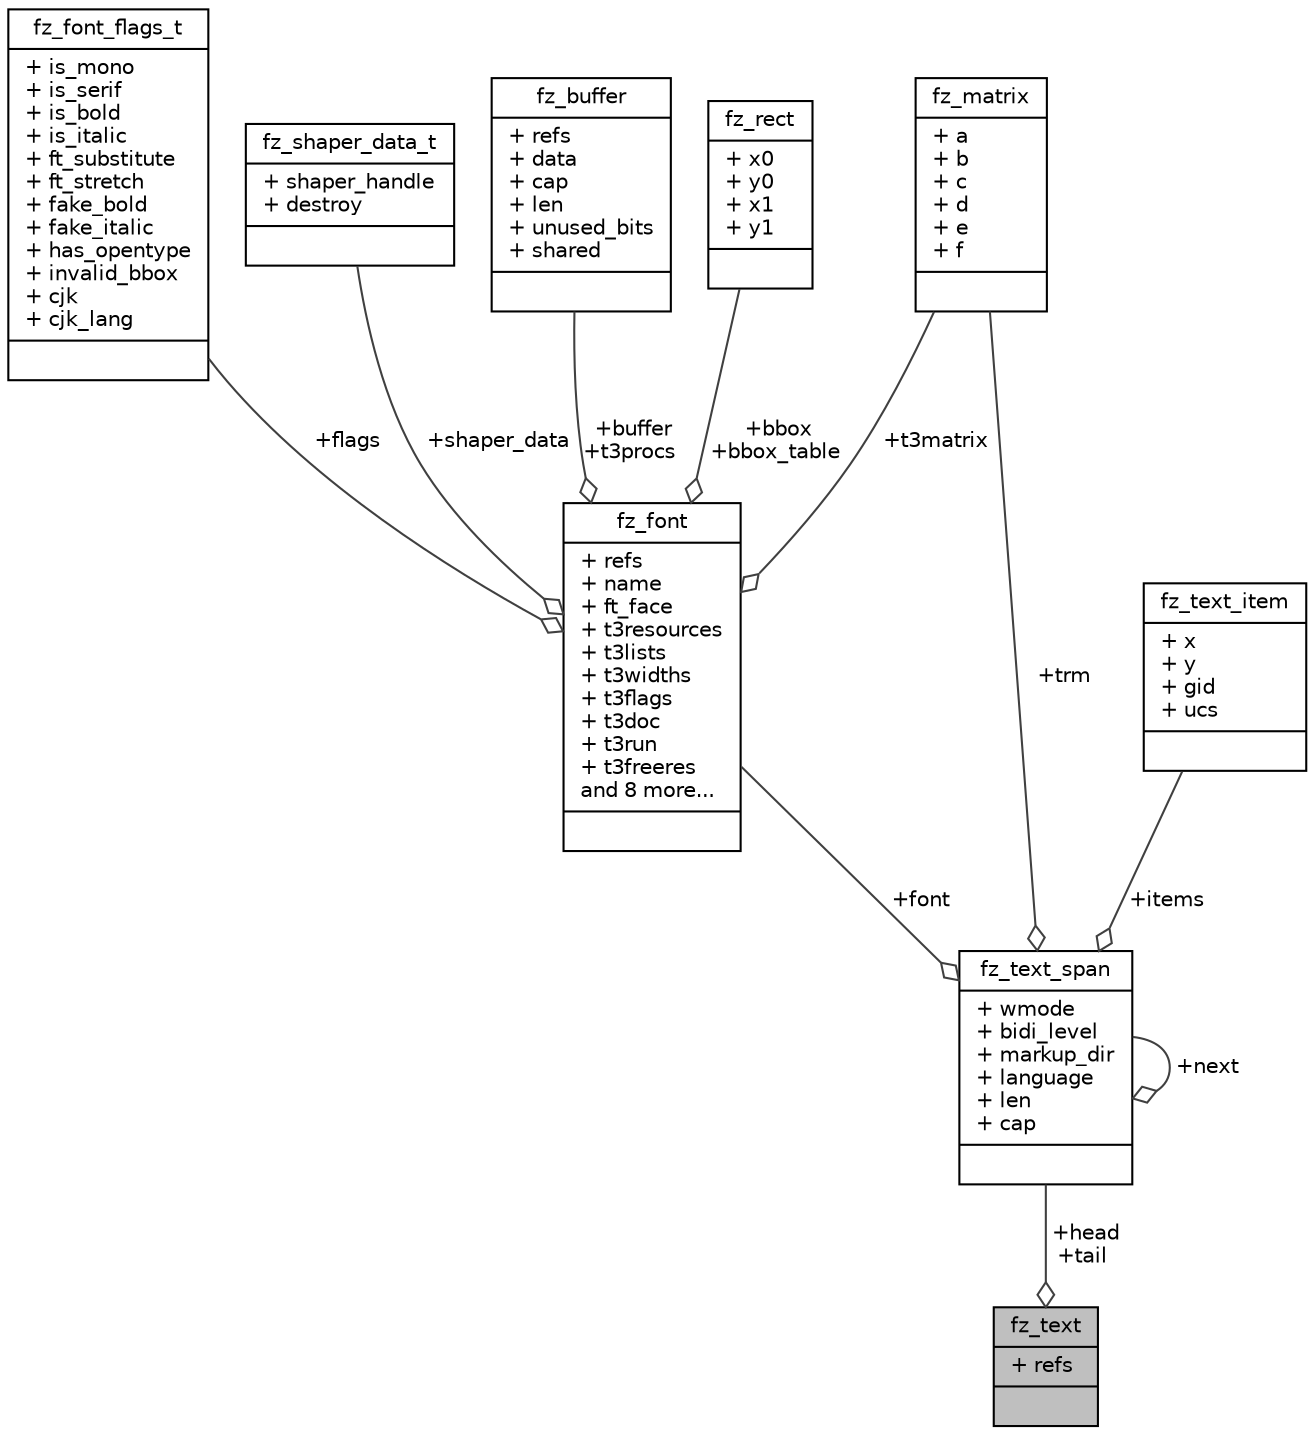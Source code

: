 digraph "fz_text"
{
 // LATEX_PDF_SIZE
  edge [fontname="Helvetica",fontsize="10",labelfontname="Helvetica",labelfontsize="10"];
  node [fontname="Helvetica",fontsize="10",shape=record];
  Node1 [label="{fz_text\n|+ refs\l|}",height=0.2,width=0.4,color="black", fillcolor="grey75", style="filled", fontcolor="black",tooltip=" "];
  Node2 -> Node1 [color="grey25",fontsize="10",style="solid",label=" +head\n+tail" ,arrowhead="odiamond",fontname="Helvetica"];
  Node2 [label="{fz_text_span\n|+ wmode\l+ bidi_level\l+ markup_dir\l+ language\l+ len\l+ cap\l|}",height=0.2,width=0.4,color="black", fillcolor="white", style="filled",URL="$structfz__text__span.html",tooltip=" "];
  Node3 -> Node2 [color="grey25",fontsize="10",style="solid",label=" +font" ,arrowhead="odiamond",fontname="Helvetica"];
  Node3 [label="{fz_font\n|+ refs\l+ name\l+ ft_face\l+ t3resources\l+ t3lists\l+ t3widths\l+ t3flags\l+ t3doc\l+ t3run\l+ t3freeres\land 8 more...\l|}",height=0.2,width=0.4,color="black", fillcolor="white", style="filled",URL="$structfz__font.html",tooltip=" "];
  Node4 -> Node3 [color="grey25",fontsize="10",style="solid",label=" +buffer\n+t3procs" ,arrowhead="odiamond",fontname="Helvetica"];
  Node4 [label="{fz_buffer\n|+ refs\l+ data\l+ cap\l+ len\l+ unused_bits\l+ shared\l|}",height=0.2,width=0.4,color="black", fillcolor="white", style="filled",URL="$structfz__buffer.html",tooltip=" "];
  Node5 -> Node3 [color="grey25",fontsize="10",style="solid",label=" +flags" ,arrowhead="odiamond",fontname="Helvetica"];
  Node5 [label="{fz_font_flags_t\n|+ is_mono\l+ is_serif\l+ is_bold\l+ is_italic\l+ ft_substitute\l+ ft_stretch\l+ fake_bold\l+ fake_italic\l+ has_opentype\l+ invalid_bbox\l+ cjk\l+ cjk_lang\l|}",height=0.2,width=0.4,color="black", fillcolor="white", style="filled",URL="$structfz__font__flags__t.html",tooltip=" "];
  Node6 -> Node3 [color="grey25",fontsize="10",style="solid",label=" +shaper_data" ,arrowhead="odiamond",fontname="Helvetica"];
  Node6 [label="{fz_shaper_data_t\n|+ shaper_handle\l+ destroy\l|}",height=0.2,width=0.4,color="black", fillcolor="white", style="filled",URL="$structfz__shaper__data__t.html",tooltip=" "];
  Node7 -> Node3 [color="grey25",fontsize="10",style="solid",label=" +t3matrix" ,arrowhead="odiamond",fontname="Helvetica"];
  Node7 [label="{fz_matrix\n|+ a\l+ b\l+ c\l+ d\l+ e\l+ f\l|}",height=0.2,width=0.4,color="black", fillcolor="white", style="filled",URL="$structfz__matrix.html",tooltip=" "];
  Node8 -> Node3 [color="grey25",fontsize="10",style="solid",label=" +bbox\n+bbox_table" ,arrowhead="odiamond",fontname="Helvetica"];
  Node8 [label="{fz_rect\n|+ x0\l+ y0\l+ x1\l+ y1\l|}",height=0.2,width=0.4,color="black", fillcolor="white", style="filled",URL="$structfz__rect.html",tooltip=" "];
  Node7 -> Node2 [color="grey25",fontsize="10",style="solid",label=" +trm" ,arrowhead="odiamond",fontname="Helvetica"];
  Node9 -> Node2 [color="grey25",fontsize="10",style="solid",label=" +items" ,arrowhead="odiamond",fontname="Helvetica"];
  Node9 [label="{fz_text_item\n|+ x\l+ y\l+ gid\l+ ucs\l|}",height=0.2,width=0.4,color="black", fillcolor="white", style="filled",URL="$structfz__text__item.html",tooltip=" "];
  Node2 -> Node2 [color="grey25",fontsize="10",style="solid",label=" +next" ,arrowhead="odiamond",fontname="Helvetica"];
}
